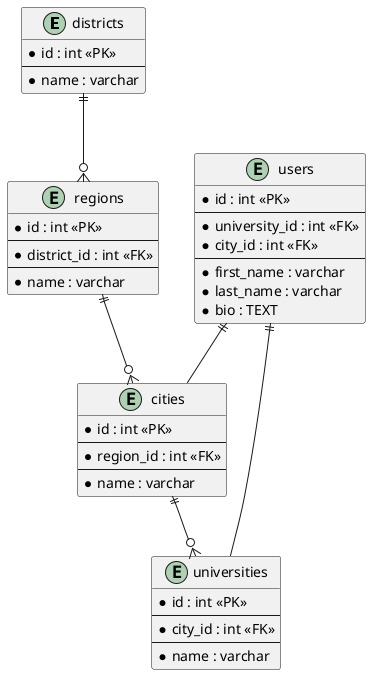 @startuml

entity "districts" {
  * id : int <<PK>>
  --
  * name : varchar
}

entity "regions" {
  * id : int <<PK>>
  --
  * district_id : int <<FK>>
  --
  * name : varchar
}

entity "cities" {
  * id : int <<PK>>
  --
  * region_id : int <<FK>>
  --
  * name : varchar
}

entity "universities" {
  * id : int <<PK>>
  --
  * city_id : int <<FK>>
  --
  * name : varchar
}

entity "users" {
    * id : int <<PK>>
    --
    * university_id : int <<FK>>
    * city_id : int <<FK>>
    --
    * first_name : varchar
    * last_name : varchar
    * bio : TEXT
}

districts ||--o{ regions 
regions ||--o{ cities  
cities   ||--o{ universities 
users ||-- universities 
users ||-- cities 

@enduml

